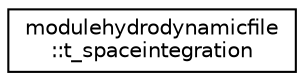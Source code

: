 digraph "Graphical Class Hierarchy"
{
 // LATEX_PDF_SIZE
  edge [fontname="Helvetica",fontsize="10",labelfontname="Helvetica",labelfontsize="10"];
  node [fontname="Helvetica",fontsize="10",shape=record];
  rankdir="LR";
  Node0 [label="modulehydrodynamicfile\l::t_spaceintegration",height=0.2,width=0.4,color="black", fillcolor="white", style="filled",URL="$structmodulehydrodynamicfile_1_1t__spaceintegration.html",tooltip=" "];
}
